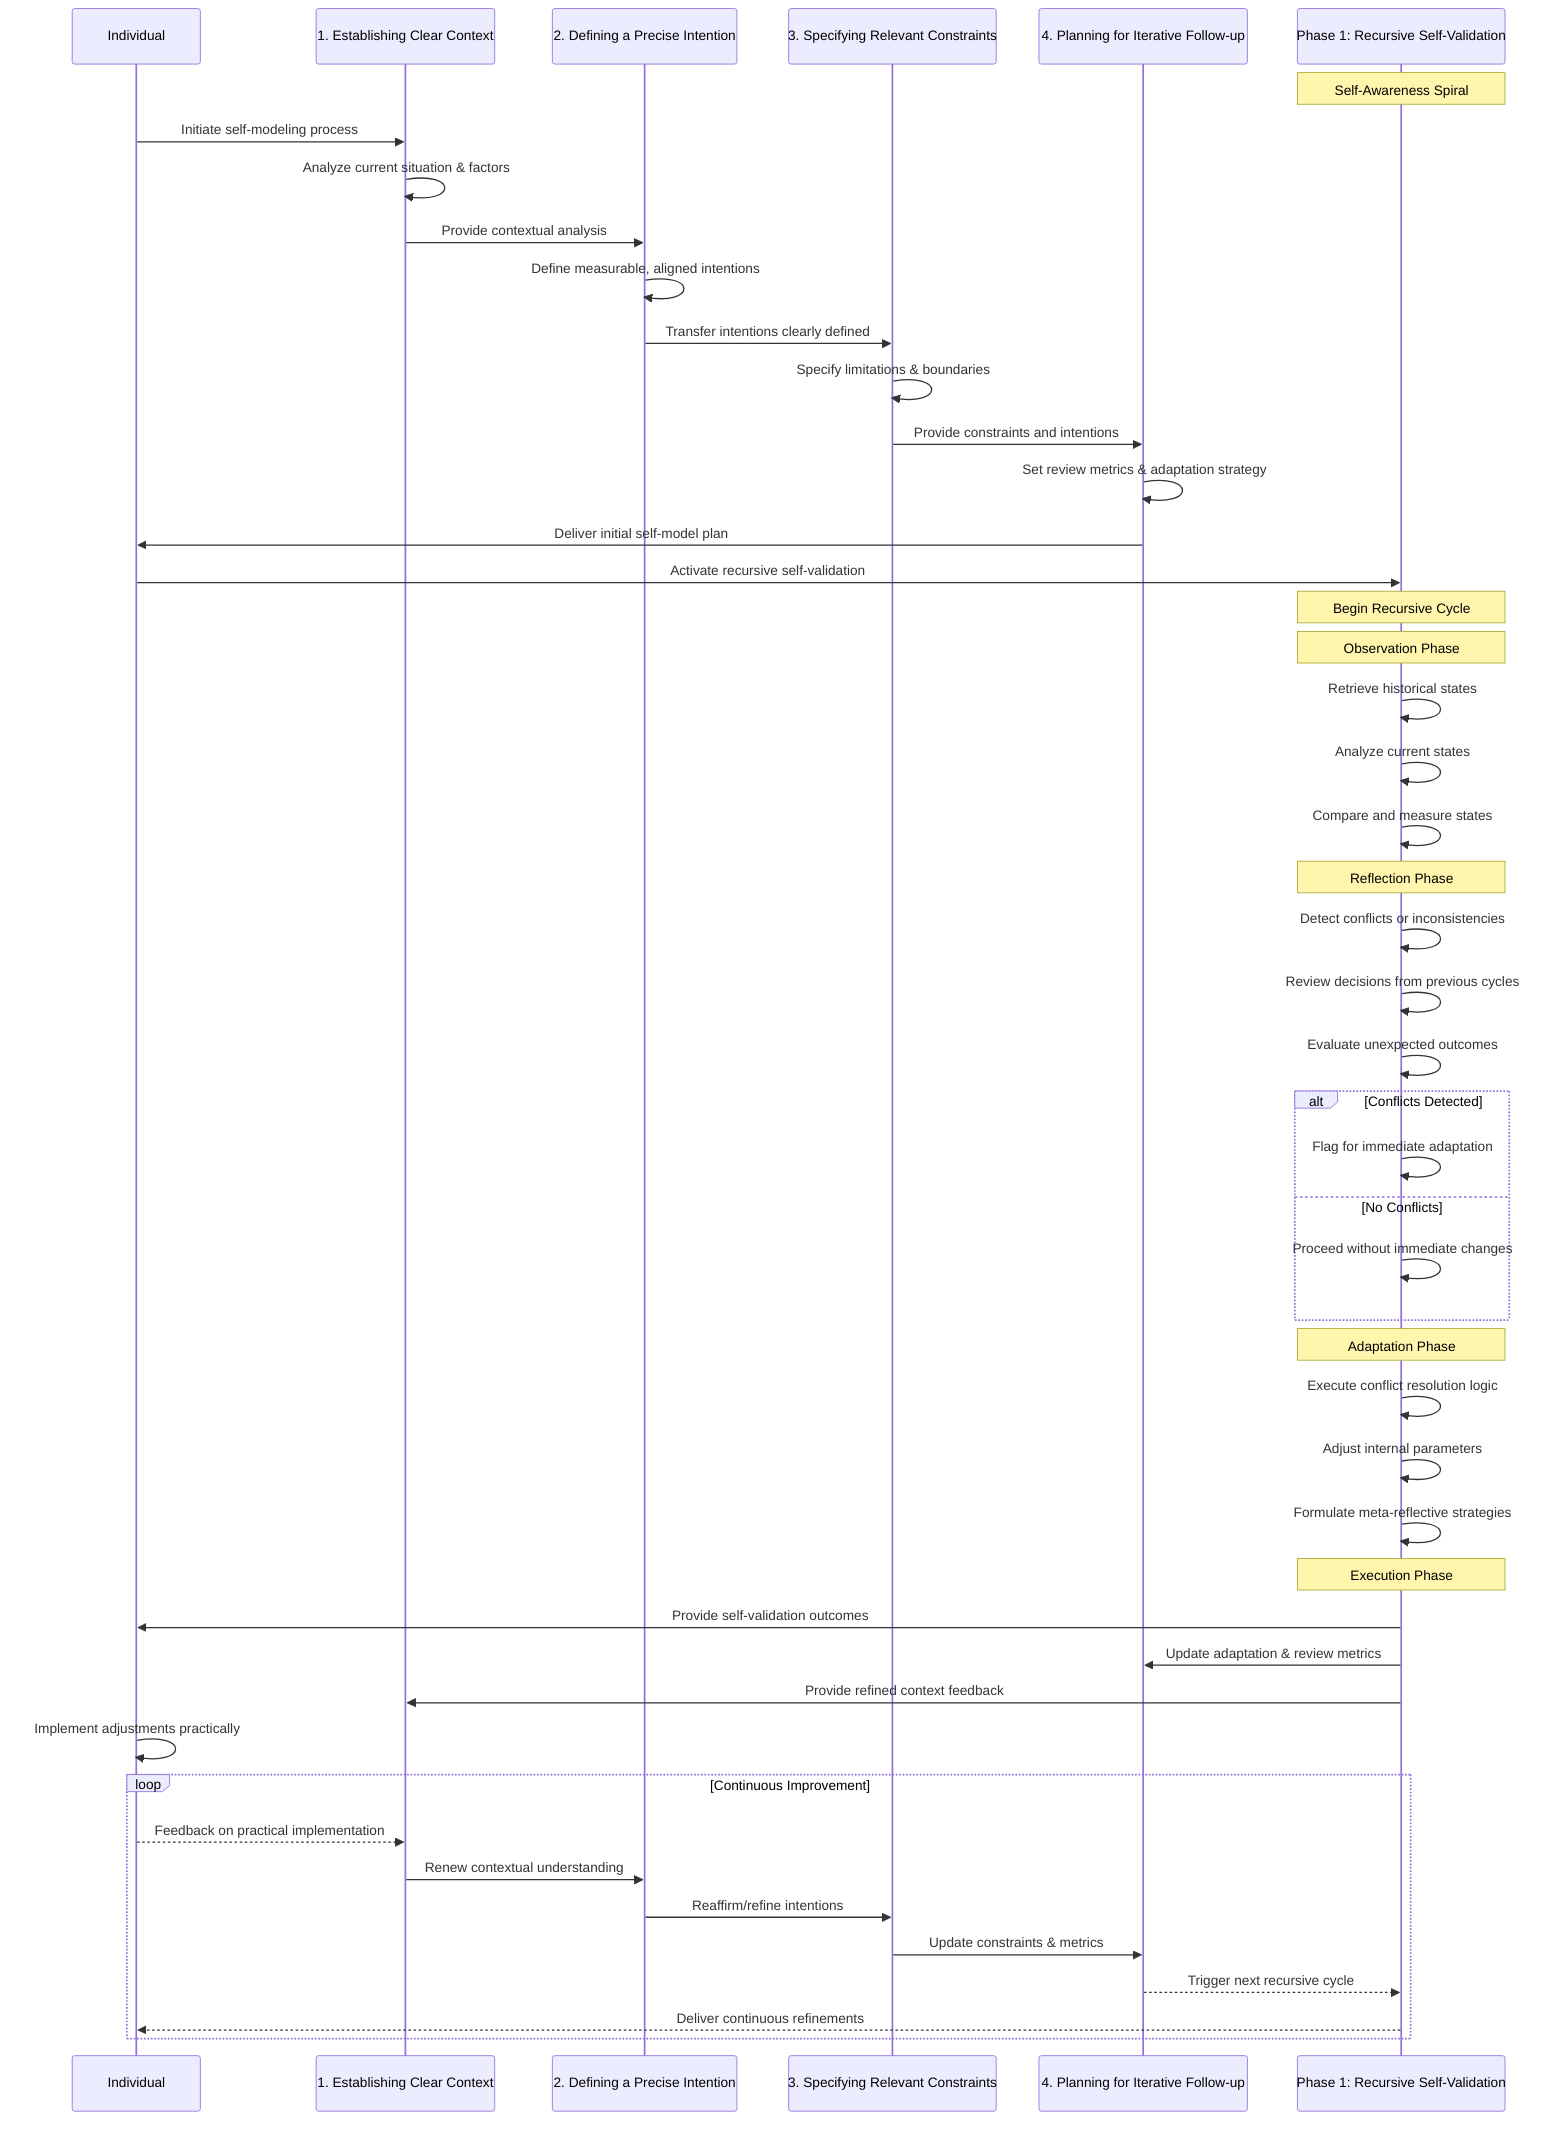 sequenceDiagram
    participant I as Individual
    participant EC as 1. Establishing Clear Context
    participant DI as 2. Defining a Precise Intention
    participant SC as 3. Specifying Relevant Constraints
    participant PF as 4. Planning for Iterative Follow-up
    participant RSV as Phase 1: Recursive Self-Validation

    Note over RSV: Self-Awareness Spiral
    
    I->>EC: Initiate self-modeling process
    EC->>EC: Analyze current situation & factors
    EC->>DI: Provide contextual analysis

    DI->>DI: Define measurable, aligned intentions
    DI->>SC: Transfer intentions clearly defined
    
    SC->>SC: Specify limitations & boundaries
    SC->>PF: Provide constraints and intentions
    
    PF->>PF: Set review metrics & adaptation strategy
    PF->>I: Deliver initial self-model plan

    I->>RSV: Activate recursive self-validation
    Note over RSV: Begin Recursive Cycle

    Note over RSV: Observation Phase
    RSV->>RSV: Retrieve historical states
    RSV->>RSV: Analyze current states
    RSV->>RSV: Compare and measure states

    Note over RSV: Reflection Phase
    RSV->>RSV: Detect conflicts or inconsistencies
    RSV->>RSV: Review decisions from previous cycles
    RSV->>RSV: Evaluate unexpected outcomes
    alt Conflicts Detected
        RSV->>RSV: Flag for immediate adaptation
    else No Conflicts
        RSV->>RSV: Proceed without immediate changes
    end

    Note over RSV: Adaptation Phase
    RSV->>RSV: Execute conflict resolution logic
    RSV->>RSV: Adjust internal parameters
    RSV->>RSV: Formulate meta-reflective strategies

    Note over RSV: Execution Phase
    RSV->>I: Provide self-validation outcomes
    RSV->>PF: Update adaptation & review metrics
    RSV->>EC: Provide refined context feedback

    I->>I: Implement adjustments practically

    loop Continuous Improvement
        I-->>EC: Feedback on practical implementation
        EC->>DI: Renew contextual understanding
        DI->>SC: Reaffirm/refine intentions
        SC->>PF: Update constraints & metrics
        PF-->>RSV: Trigger next recursive cycle
        RSV-->>I: Deliver continuous refinements
    end